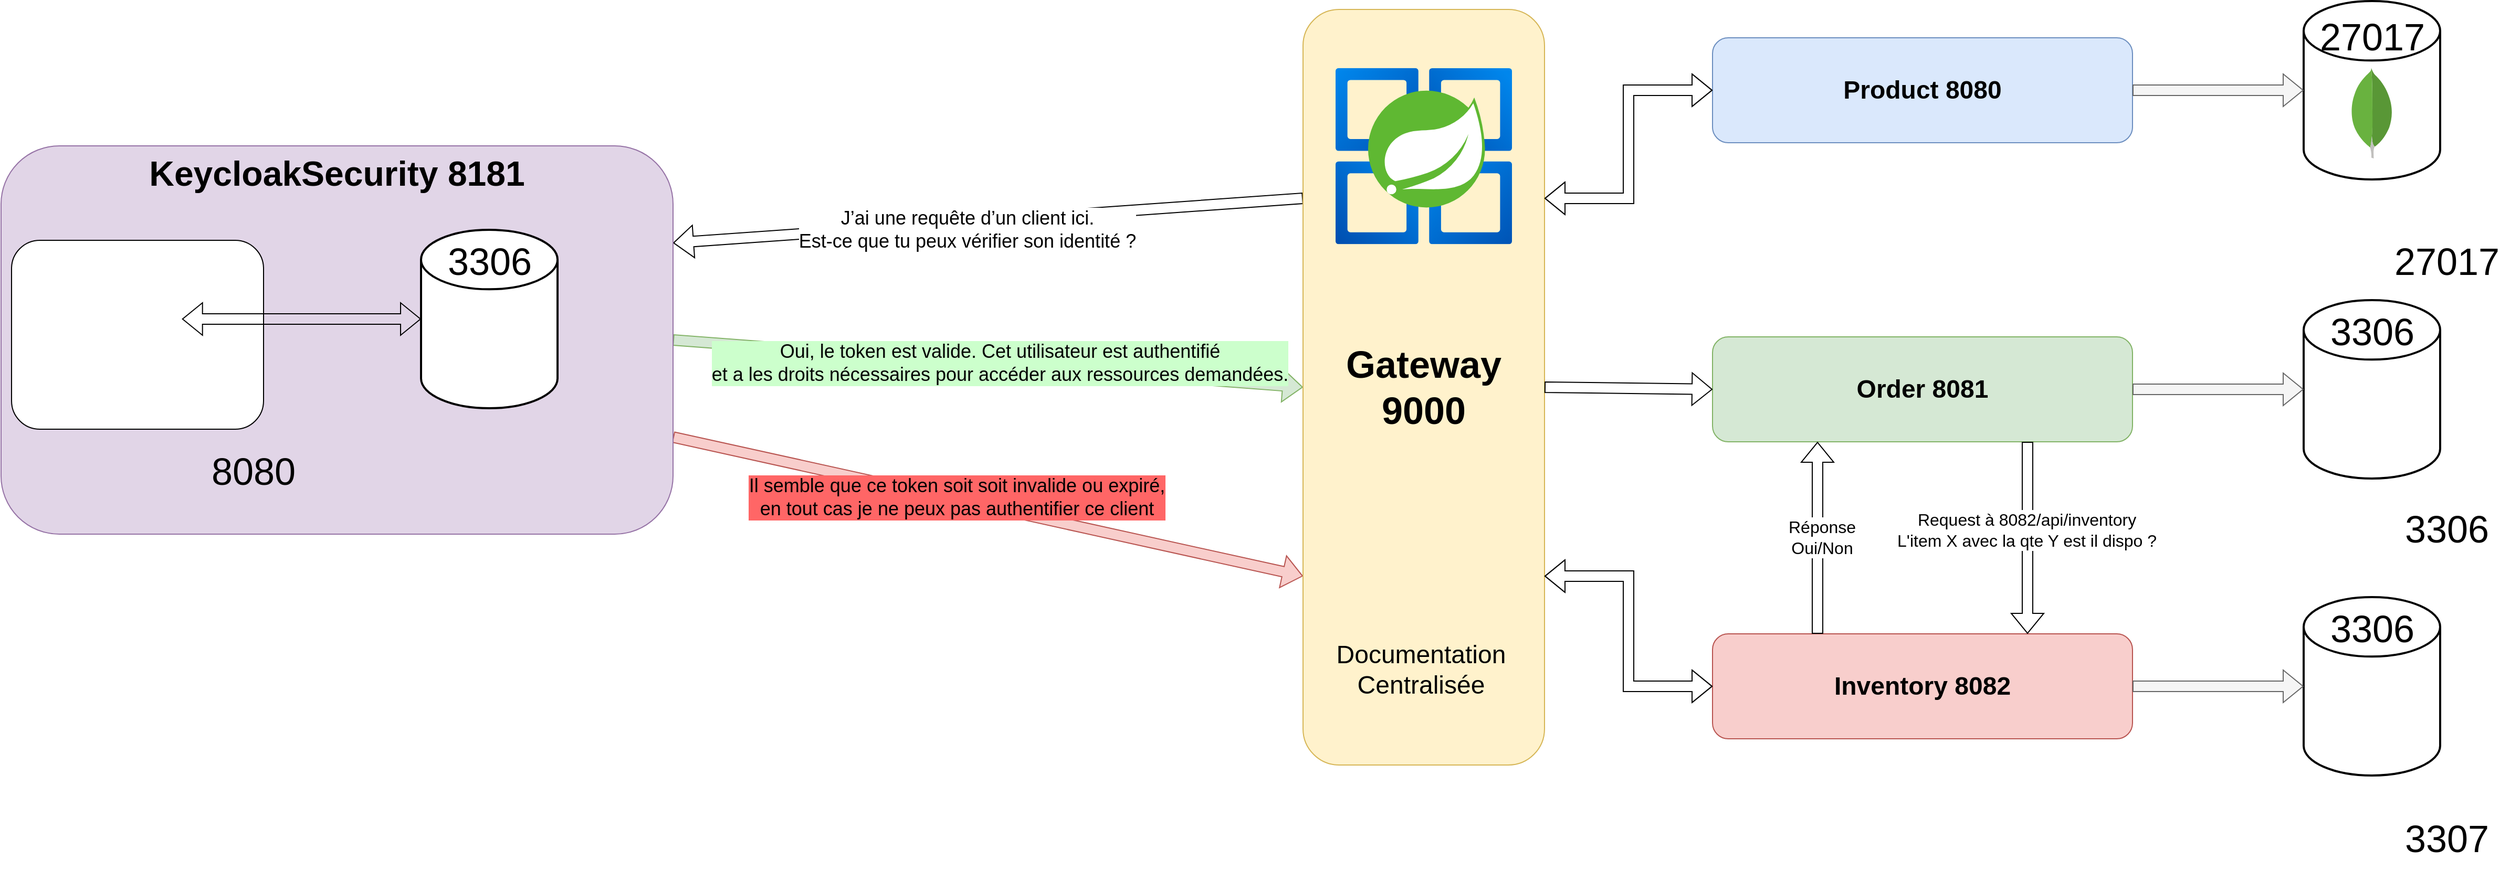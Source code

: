 <mxfile version="24.8.3">
  <diagram name="Page-1" id="qCijwoyrny1ETweRsnoL">
    <mxGraphModel dx="3269" dy="866" grid="1" gridSize="10" guides="1" tooltips="1" connect="1" arrows="1" fold="1" page="1" pageScale="1" pageWidth="827" pageHeight="1169" math="0" shadow="0">
      <root>
        <mxCell id="0" />
        <mxCell id="1" parent="0" />
        <mxCell id="RSILQNOSzQXD8C6052Cg-1" value="" style="shape=flexArrow;endArrow=classic;html=1;rounded=0;exitX=1;exitY=0.75;exitDx=0;exitDy=0;entryX=0;entryY=0.75;entryDx=0;entryDy=0;fillColor=#f8cecc;strokeColor=#b85450;" parent="1" source="RSILQNOSzQXD8C6052Cg-5" target="RSILQNOSzQXD8C6052Cg-7" edge="1">
          <mxGeometry width="50" height="50" relative="1" as="geometry">
            <mxPoint x="-190" y="1120" as="sourcePoint" />
            <mxPoint x="-140" y="1070" as="targetPoint" />
          </mxGeometry>
        </mxCell>
        <mxCell id="RSILQNOSzQXD8C6052Cg-2" value="" style="shape=flexArrow;endArrow=classic;html=1;rounded=0;exitX=0;exitY=0.25;exitDx=0;exitDy=0;entryX=1;entryY=0.25;entryDx=0;entryDy=0;fillColor=default;" parent="1" source="RSILQNOSzQXD8C6052Cg-7" target="RSILQNOSzQXD8C6052Cg-5" edge="1">
          <mxGeometry width="50" height="50" relative="1" as="geometry">
            <mxPoint x="-360" y="1170" as="sourcePoint" />
            <mxPoint x="-310" y="1120" as="targetPoint" />
          </mxGeometry>
        </mxCell>
        <mxCell id="RSILQNOSzQXD8C6052Cg-3" value="" style="shape=flexArrow;endArrow=classic;html=1;rounded=0;exitX=1;exitY=0.5;exitDx=0;exitDy=0;entryX=0;entryY=0.5;entryDx=0;entryDy=0;fillColor=#d5e8d4;strokeColor=#82b366;" parent="1" source="RSILQNOSzQXD8C6052Cg-5" target="RSILQNOSzQXD8C6052Cg-7" edge="1">
          <mxGeometry width="50" height="50" relative="1" as="geometry">
            <mxPoint x="-190" y="1120" as="sourcePoint" />
            <mxPoint x="-140" y="1070" as="targetPoint" />
          </mxGeometry>
        </mxCell>
        <mxCell id="RSILQNOSzQXD8C6052Cg-4" value="Oui, le token est valide. Cet utilisateur est authentifié &lt;br&gt;et a les droits nécessaires pour accéder aux ressources demandées." style="edgeLabel;html=1;align=center;verticalAlign=middle;resizable=0;points=[];labelBackgroundColor=#CCFFCC;fontSize=18;" parent="RSILQNOSzQXD8C6052Cg-3" vertex="1" connectable="0">
          <mxGeometry x="0.288" y="3" relative="1" as="geometry">
            <mxPoint x="-76" y="-4" as="offset" />
          </mxGeometry>
        </mxCell>
        <mxCell id="RSILQNOSzQXD8C6052Cg-5" value="&lt;div style=&quot;font-size: 33px;&quot;&gt;&lt;font style=&quot;font-size: 33px;&quot;&gt;&lt;b style=&quot;font-size: 33px;&quot;&gt;KeycloakSecurity 8181&lt;/b&gt;&lt;/font&gt;&lt;/div&gt;" style="rounded=1;whiteSpace=wrap;html=1;fillColor=#e1d5e7;strokeColor=#9673a6;verticalAlign=top;fontSize=33;" parent="1" vertex="1">
          <mxGeometry x="-1590" y="330" width="640" height="370" as="geometry" />
        </mxCell>
        <mxCell id="RSILQNOSzQXD8C6052Cg-6" value="" style="rounded=1;whiteSpace=wrap;html=1;" parent="1" vertex="1">
          <mxGeometry x="-1580" y="420" width="240" height="180" as="geometry" />
        </mxCell>
        <mxCell id="RSILQNOSzQXD8C6052Cg-7" value="&lt;b&gt;&lt;font style=&quot;font-size: 36px;&quot;&gt;Gateway&lt;br&gt;&lt;/font&gt;&lt;/b&gt;&lt;div&gt;&lt;b&gt;&lt;font style=&quot;font-size: 36px;&quot;&gt;9000&lt;/font&gt;&lt;/b&gt;&lt;/div&gt;" style="rounded=1;whiteSpace=wrap;html=1;fillColor=#fff2cc;strokeColor=#d6b656;" parent="1" vertex="1">
          <mxGeometry x="-350" y="200" width="230" height="720" as="geometry" />
        </mxCell>
        <mxCell id="RSILQNOSzQXD8C6052Cg-8" value="&lt;font style=&quot;font-size: 24px;&quot;&gt;&lt;b&gt;Product 8080&lt;/b&gt;&lt;/font&gt;" style="rounded=1;whiteSpace=wrap;html=1;fillColor=#dae8fc;strokeColor=#6c8ebf;align=center;" parent="1" vertex="1">
          <mxGeometry x="40" y="227" width="400" height="100" as="geometry" />
        </mxCell>
        <mxCell id="RSILQNOSzQXD8C6052Cg-9" value="" style="strokeWidth=2;html=1;shape=mxgraph.flowchart.database;whiteSpace=wrap;" parent="1" vertex="1">
          <mxGeometry x="603" y="477" width="130" height="170" as="geometry" />
        </mxCell>
        <mxCell id="RSILQNOSzQXD8C6052Cg-10" value="" style="shape=image;verticalLabelPosition=bottom;labelBackgroundColor=default;verticalAlign=top;aspect=fixed;imageAspect=0;image=https://cdn-icons-png.flaticon.com/512/5968/5968313.png;" parent="1" vertex="1">
          <mxGeometry x="632" y="547" width="72" height="72" as="geometry" />
        </mxCell>
        <mxCell id="RSILQNOSzQXD8C6052Cg-11" value="" style="strokeWidth=2;html=1;shape=mxgraph.flowchart.database;whiteSpace=wrap;" parent="1" vertex="1">
          <mxGeometry x="603" y="192" width="130" height="170" as="geometry" />
        </mxCell>
        <mxCell id="RSILQNOSzQXD8C6052Cg-12" value="" style="dashed=0;outlineConnect=0;html=1;align=center;labelPosition=center;verticalLabelPosition=bottom;verticalAlign=top;shape=mxgraph.weblogos.mongodb" parent="1" vertex="1">
          <mxGeometry x="647.4" y="255.8" width="41.2" height="86.2" as="geometry" />
        </mxCell>
        <mxCell id="RSILQNOSzQXD8C6052Cg-13" value="" style="shape=flexArrow;endArrow=classic;html=1;rounded=0;exitX=1;exitY=0.5;exitDx=0;exitDy=0;fillColor=#f5f5f5;strokeColor=#666666;" parent="1" source="RSILQNOSzQXD8C6052Cg-8" target="RSILQNOSzQXD8C6052Cg-11" edge="1">
          <mxGeometry width="50" height="50" relative="1" as="geometry">
            <mxPoint x="346" y="472" as="sourcePoint" />
            <mxPoint x="396" y="422" as="targetPoint" />
          </mxGeometry>
        </mxCell>
        <mxCell id="RSILQNOSzQXD8C6052Cg-14" value="&lt;font style=&quot;font-size: 24px;&quot;&gt;&lt;b&gt;Order 8081&lt;br&gt;&lt;/b&gt;&lt;/font&gt;" style="rounded=1;whiteSpace=wrap;html=1;fillColor=#d5e8d4;strokeColor=#82b366;" parent="1" vertex="1">
          <mxGeometry x="40" y="512" width="400" height="100" as="geometry" />
        </mxCell>
        <mxCell id="RSILQNOSzQXD8C6052Cg-15" value="" style="shape=flexArrow;endArrow=classic;html=1;rounded=0;exitX=1;exitY=0.5;exitDx=0;exitDy=0;entryX=0;entryY=0.5;entryDx=0;entryDy=0;entryPerimeter=0;fillColor=#f5f5f5;strokeColor=#666666;" parent="1" source="RSILQNOSzQXD8C6052Cg-14" target="RSILQNOSzQXD8C6052Cg-9" edge="1">
          <mxGeometry width="50" height="50" relative="1" as="geometry">
            <mxPoint x="346" y="540" as="sourcePoint" />
            <mxPoint x="396" y="490" as="targetPoint" />
          </mxGeometry>
        </mxCell>
        <mxCell id="RSILQNOSzQXD8C6052Cg-16" value="" style="strokeWidth=2;html=1;shape=mxgraph.flowchart.database;whiteSpace=wrap;" parent="1" vertex="1">
          <mxGeometry x="603" y="760" width="130" height="170" as="geometry" />
        </mxCell>
        <mxCell id="RSILQNOSzQXD8C6052Cg-17" value="" style="shape=image;verticalLabelPosition=bottom;labelBackgroundColor=default;verticalAlign=top;aspect=fixed;imageAspect=0;image=https://cdn-icons-png.flaticon.com/512/5968/5968313.png;" parent="1" vertex="1">
          <mxGeometry x="632" y="830" width="72" height="72" as="geometry" />
        </mxCell>
        <mxCell id="RSILQNOSzQXD8C6052Cg-18" value="&lt;div&gt;&lt;font style=&quot;font-size: 24px;&quot;&gt;&lt;b&gt;Inventory 8082&lt;/b&gt;&lt;/font&gt;&lt;/div&gt;" style="rounded=1;whiteSpace=wrap;html=1;fillColor=#f8cecc;strokeColor=#b85450;" parent="1" vertex="1">
          <mxGeometry x="40" y="795" width="400" height="100" as="geometry" />
        </mxCell>
        <mxCell id="RSILQNOSzQXD8C6052Cg-19" value="" style="shape=flexArrow;endArrow=classic;html=1;rounded=0;exitX=1;exitY=0.5;exitDx=0;exitDy=0;entryX=0;entryY=0.5;entryDx=0;entryDy=0;entryPerimeter=0;fillColor=#f5f5f5;strokeColor=#666666;" parent="1" source="RSILQNOSzQXD8C6052Cg-18" target="RSILQNOSzQXD8C6052Cg-16" edge="1">
          <mxGeometry width="50" height="50" relative="1" as="geometry">
            <mxPoint x="346" y="823" as="sourcePoint" />
            <mxPoint x="396" y="773" as="targetPoint" />
          </mxGeometry>
        </mxCell>
        <mxCell id="RSILQNOSzQXD8C6052Cg-20" value="&lt;font style=&quot;font-size: 36px;&quot;&gt;27017&lt;/font&gt;" style="shape=image;html=1;verticalAlign=top;verticalLabelPosition=bottom;labelBackgroundColor=#ffffff;imageAspect=0;aspect=fixed;image=https://cdn1.iconfinder.com/data/icons/unicons-line-vol-3/24/docker-128.png" parent="1" vertex="1">
          <mxGeometry x="688.6" y="312" width="100" height="100" as="geometry" />
        </mxCell>
        <mxCell id="RSILQNOSzQXD8C6052Cg-21" value="" style="shape=image;html=1;verticalAlign=top;verticalLabelPosition=bottom;labelBackgroundColor=#ffffff;imageAspect=0;aspect=fixed;image=https://cdn1.iconfinder.com/data/icons/unicons-line-vol-3/24/docker-128.png" parent="1" vertex="1">
          <mxGeometry x="688.6" y="585" width="100" height="100" as="geometry" />
        </mxCell>
        <mxCell id="RSILQNOSzQXD8C6052Cg-22" value="" style="shape=image;html=1;verticalAlign=top;verticalLabelPosition=bottom;labelBackgroundColor=#ffffff;imageAspect=0;aspect=fixed;image=https://cdn1.iconfinder.com/data/icons/unicons-line-vol-3/24/docker-128.png" parent="1" vertex="1">
          <mxGeometry x="688.6" y="870" width="100" height="100" as="geometry" />
        </mxCell>
        <mxCell id="RSILQNOSzQXD8C6052Cg-23" value="" style="shape=flexArrow;endArrow=classic;html=1;rounded=0;exitX=0.75;exitY=1;exitDx=0;exitDy=0;entryX=0.75;entryY=0;entryDx=0;entryDy=0;" parent="1" source="RSILQNOSzQXD8C6052Cg-14" target="RSILQNOSzQXD8C6052Cg-18" edge="1">
          <mxGeometry width="50" height="50" relative="1" as="geometry">
            <mxPoint x="300" y="690" as="sourcePoint" />
            <mxPoint x="350" y="640" as="targetPoint" />
          </mxGeometry>
        </mxCell>
        <mxCell id="RSILQNOSzQXD8C6052Cg-24" value="Request à 8082/api/inventory&lt;br style=&quot;font-size: 16px;&quot;&gt;L&#39;item X avec la qte Y est il dispo ?" style="edgeLabel;html=1;align=center;verticalAlign=middle;resizable=0;points=[];fontSize=16;" parent="RSILQNOSzQXD8C6052Cg-23" vertex="1" connectable="0">
          <mxGeometry x="-0.089" y="-1" relative="1" as="geometry">
            <mxPoint as="offset" />
          </mxGeometry>
        </mxCell>
        <mxCell id="RSILQNOSzQXD8C6052Cg-25" value="" style="shape=flexArrow;endArrow=classic;html=1;rounded=0;exitX=0.25;exitY=0;exitDx=0;exitDy=0;entryX=0.25;entryY=1;entryDx=0;entryDy=0;" parent="1" source="RSILQNOSzQXD8C6052Cg-18" target="RSILQNOSzQXD8C6052Cg-14" edge="1">
          <mxGeometry width="50" height="50" relative="1" as="geometry">
            <mxPoint x="300" y="690" as="sourcePoint" />
            <mxPoint x="350" y="640" as="targetPoint" />
          </mxGeometry>
        </mxCell>
        <mxCell id="RSILQNOSzQXD8C6052Cg-26" value="Réponse &lt;br style=&quot;font-size: 16px;&quot;&gt;Oui/Non" style="edgeLabel;html=1;align=center;verticalAlign=middle;resizable=0;points=[];fontSize=16;" parent="RSILQNOSzQXD8C6052Cg-25" vertex="1" connectable="0">
          <mxGeometry x="-0.104" y="-2" relative="1" as="geometry">
            <mxPoint x="2" y="-10" as="offset" />
          </mxGeometry>
        </mxCell>
        <mxCell id="RSILQNOSzQXD8C6052Cg-27" value="" style="image;aspect=fixed;html=1;points=[];align=center;fontSize=12;image=img/lib/azure2/compute/Azure_Spring_Cloud.svg;" parent="1" vertex="1">
          <mxGeometry x="-319" y="255.8" width="168" height="168" as="geometry" />
        </mxCell>
        <mxCell id="RSILQNOSzQXD8C6052Cg-28" value="" style="shape=flexArrow;endArrow=classic;html=1;rounded=0;exitX=1;exitY=0.25;exitDx=0;exitDy=0;entryX=0;entryY=0.5;entryDx=0;entryDy=0;edgeStyle=orthogonalEdgeStyle;startArrow=block;" parent="1" source="RSILQNOSzQXD8C6052Cg-7" target="RSILQNOSzQXD8C6052Cg-8" edge="1">
          <mxGeometry width="50" height="50" relative="1" as="geometry">
            <mxPoint x="160" y="630" as="sourcePoint" />
            <mxPoint x="210" y="580" as="targetPoint" />
          </mxGeometry>
        </mxCell>
        <mxCell id="RSILQNOSzQXD8C6052Cg-29" value="" style="shape=flexArrow;endArrow=classic;html=1;rounded=0;exitX=1;exitY=0.5;exitDx=0;exitDy=0;entryX=0;entryY=0.5;entryDx=0;entryDy=0;" parent="1" source="RSILQNOSzQXD8C6052Cg-7" target="RSILQNOSzQXD8C6052Cg-14" edge="1">
          <mxGeometry width="50" height="50" relative="1" as="geometry">
            <mxPoint x="-110" y="409" as="sourcePoint" />
            <mxPoint x="50" y="287" as="targetPoint" />
          </mxGeometry>
        </mxCell>
        <mxCell id="RSILQNOSzQXD8C6052Cg-30" value="" style="shape=flexArrow;endArrow=classic;html=1;rounded=0;exitX=1;exitY=0.75;exitDx=0;exitDy=0;entryX=0;entryY=0.5;entryDx=0;entryDy=0;edgeStyle=orthogonalEdgeStyle;startArrow=block;" parent="1" source="RSILQNOSzQXD8C6052Cg-7" target="RSILQNOSzQXD8C6052Cg-18" edge="1">
          <mxGeometry width="50" height="50" relative="1" as="geometry">
            <mxPoint x="-100" y="419" as="sourcePoint" />
            <mxPoint x="60" y="297" as="targetPoint" />
          </mxGeometry>
        </mxCell>
        <mxCell id="RSILQNOSzQXD8C6052Cg-31" value="&lt;font style=&quot;font-size: 36px;&quot;&gt;27017&lt;/font&gt;" style="text;html=1;align=center;verticalAlign=middle;resizable=0;points=[];autosize=1;strokeColor=none;fillColor=none;" parent="1" vertex="1">
          <mxGeometry x="608" y="195.8" width="120" height="60" as="geometry" />
        </mxCell>
        <mxCell id="RSILQNOSzQXD8C6052Cg-32" value="&lt;font style=&quot;font-size: 36px;&quot;&gt;3306&lt;/font&gt;" style="text;html=1;align=center;verticalAlign=middle;resizable=0;points=[];autosize=1;strokeColor=none;fillColor=none;" parent="1" vertex="1">
          <mxGeometry x="618" y="477" width="100" height="60" as="geometry" />
        </mxCell>
        <mxCell id="RSILQNOSzQXD8C6052Cg-33" value="&lt;font style=&quot;font-size: 36px;&quot;&gt;3306&lt;/font&gt;" style="text;html=1;align=center;verticalAlign=middle;resizable=0;points=[];autosize=1;strokeColor=none;fillColor=none;" parent="1" vertex="1">
          <mxGeometry x="618" y="760" width="100" height="60" as="geometry" />
        </mxCell>
        <mxCell id="RSILQNOSzQXD8C6052Cg-34" value="&lt;font style=&quot;font-size: 36px;&quot;&gt;3306&lt;/font&gt;" style="text;html=1;align=center;verticalAlign=middle;resizable=0;points=[];autosize=1;strokeColor=none;fillColor=none;" parent="1" vertex="1">
          <mxGeometry x="688.6" y="665" width="100" height="60" as="geometry" />
        </mxCell>
        <mxCell id="RSILQNOSzQXD8C6052Cg-35" value="&lt;font style=&quot;font-size: 36px;&quot;&gt;3307&lt;/font&gt;" style="text;html=1;align=center;verticalAlign=middle;resizable=0;points=[];autosize=1;strokeColor=none;fillColor=none;" parent="1" vertex="1">
          <mxGeometry x="688.6" y="960" width="100" height="60" as="geometry" />
        </mxCell>
        <mxCell id="RSILQNOSzQXD8C6052Cg-36" value="" style="shape=image;html=1;verticalAlign=top;verticalLabelPosition=bottom;labelBackgroundColor=#ffffff;imageAspect=0;aspect=fixed;image=https://cdn1.iconfinder.com/data/icons/unicons-line-vol-3/24/docker-128.png" parent="1" vertex="1">
          <mxGeometry x="-1400" y="530" width="100" height="100" as="geometry" />
        </mxCell>
        <mxCell id="RSILQNOSzQXD8C6052Cg-37" value="&lt;font style=&quot;font-size: 36px;&quot;&gt;8080&lt;/font&gt;" style="text;html=1;align=center;verticalAlign=middle;resizable=0;points=[];autosize=1;strokeColor=none;fillColor=none;" parent="1" vertex="1">
          <mxGeometry x="-1400" y="610" width="100" height="60" as="geometry" />
        </mxCell>
        <mxCell id="RSILQNOSzQXD8C6052Cg-38" value="" style="shape=image;verticalLabelPosition=bottom;labelBackgroundColor=default;verticalAlign=top;aspect=fixed;imageAspect=0;image=https://landscape.cncf.io/logos/e7ec76aed9cec7e65927f9f8cf4e675d49e79154c45c504a5cd6da1fdaecfc2d.svg;" parent="1" vertex="1">
          <mxGeometry x="-1560" y="450" width="142.35" height="90" as="geometry" />
        </mxCell>
        <mxCell id="RSILQNOSzQXD8C6052Cg-39" value="" style="strokeWidth=2;html=1;shape=mxgraph.flowchart.database;whiteSpace=wrap;" parent="1" vertex="1">
          <mxGeometry x="-1190" y="410" width="130" height="170" as="geometry" />
        </mxCell>
        <mxCell id="RSILQNOSzQXD8C6052Cg-40" value="" style="shape=image;verticalLabelPosition=bottom;labelBackgroundColor=default;verticalAlign=top;aspect=fixed;imageAspect=0;image=https://cdn-icons-png.flaticon.com/512/5968/5968313.png;" parent="1" vertex="1">
          <mxGeometry x="-1161" y="480" width="72" height="72" as="geometry" />
        </mxCell>
        <mxCell id="RSILQNOSzQXD8C6052Cg-41" value="" style="shape=image;html=1;verticalAlign=top;verticalLabelPosition=bottom;labelBackgroundColor=#ffffff;imageAspect=0;aspect=fixed;image=https://cdn1.iconfinder.com/data/icons/unicons-line-vol-3/24/docker-128.png" parent="1" vertex="1">
          <mxGeometry x="-1104.4" y="520" width="100" height="100" as="geometry" />
        </mxCell>
        <mxCell id="RSILQNOSzQXD8C6052Cg-42" value="&lt;font style=&quot;font-size: 36px;&quot;&gt;3306&lt;/font&gt;" style="text;html=1;align=center;verticalAlign=middle;resizable=0;points=[];autosize=1;strokeColor=none;fillColor=none;" parent="1" vertex="1">
          <mxGeometry x="-1175" y="410" width="100" height="60" as="geometry" />
        </mxCell>
        <mxCell id="RSILQNOSzQXD8C6052Cg-43" value="" style="shape=flexArrow;endArrow=classic;startArrow=classic;html=1;rounded=0;exitX=1;exitY=0.5;exitDx=0;exitDy=0;entryX=0;entryY=0.5;entryDx=0;entryDy=0;entryPerimeter=0;" parent="1" source="RSILQNOSzQXD8C6052Cg-38" target="RSILQNOSzQXD8C6052Cg-39" edge="1">
          <mxGeometry width="100" height="100" relative="1" as="geometry">
            <mxPoint x="-1070" y="500" as="sourcePoint" />
            <mxPoint x="-970" y="400" as="targetPoint" />
          </mxGeometry>
        </mxCell>
        <mxCell id="RSILQNOSzQXD8C6052Cg-44" value=" J’ai une requête d’un client ici. &lt;br&gt;Est-ce que tu peux vérifier son identité ?" style="edgeLabel;html=1;align=center;verticalAlign=middle;resizable=0;points=[];fontSize=18;" parent="1" vertex="1" connectable="0">
          <mxGeometry x="-670.004" y="410.0" as="geometry" />
        </mxCell>
        <mxCell id="RSILQNOSzQXD8C6052Cg-45" value="Il semble que ce token soit soit invalide ou expiré,&lt;br&gt; en tout cas je ne peux pas authentifier ce client" style="edgeLabel;html=1;align=center;verticalAlign=middle;resizable=0;points=[];labelBackgroundColor=#FF6666;fontSize=18;" parent="1" vertex="1" connectable="0">
          <mxGeometry x="-679.996" y="665.003" as="geometry" />
        </mxCell>
        <mxCell id="RSILQNOSzQXD8C6052Cg-46" value="" style="shape=image;verticalLabelPosition=bottom;labelBackgroundColor=default;verticalAlign=top;aspect=fixed;imageAspect=0;image=https://static-00.iconduck.com/assets.00/swagger-icon-2048x2048-563qbzey.png;" parent="1" vertex="1">
          <mxGeometry x="60" y="245.5" width="63" height="63" as="geometry" />
        </mxCell>
        <mxCell id="RSILQNOSzQXD8C6052Cg-47" value="" style="shape=image;verticalLabelPosition=bottom;labelBackgroundColor=default;verticalAlign=top;aspect=fixed;imageAspect=0;image=https://static-00.iconduck.com/assets.00/swagger-icon-2048x2048-563qbzey.png;" parent="1" vertex="1">
          <mxGeometry x="60" y="530.5" width="63" height="63" as="geometry" />
        </mxCell>
        <mxCell id="RSILQNOSzQXD8C6052Cg-48" value="" style="shape=image;verticalLabelPosition=bottom;labelBackgroundColor=default;verticalAlign=top;aspect=fixed;imageAspect=0;image=https://static-00.iconduck.com/assets.00/swagger-icon-2048x2048-563qbzey.png;" parent="1" vertex="1">
          <mxGeometry x="60" y="813.5" width="63" height="63" as="geometry" />
        </mxCell>
        <mxCell id="zy6fxM55ajnQuSFDIqDA-1" value="Documentation&#xa;Centralisée" style="shape=image;verticalLabelPosition=bottom;labelBackgroundColor=none;verticalAlign=top;aspect=fixed;imageAspect=0;image=https://static-00.iconduck.com/assets.00/swagger-icon-2048x2048-563qbzey.png;fontSize=24;" vertex="1" parent="1">
          <mxGeometry x="-319" y="630" width="163" height="163" as="geometry" />
        </mxCell>
      </root>
    </mxGraphModel>
  </diagram>
</mxfile>
